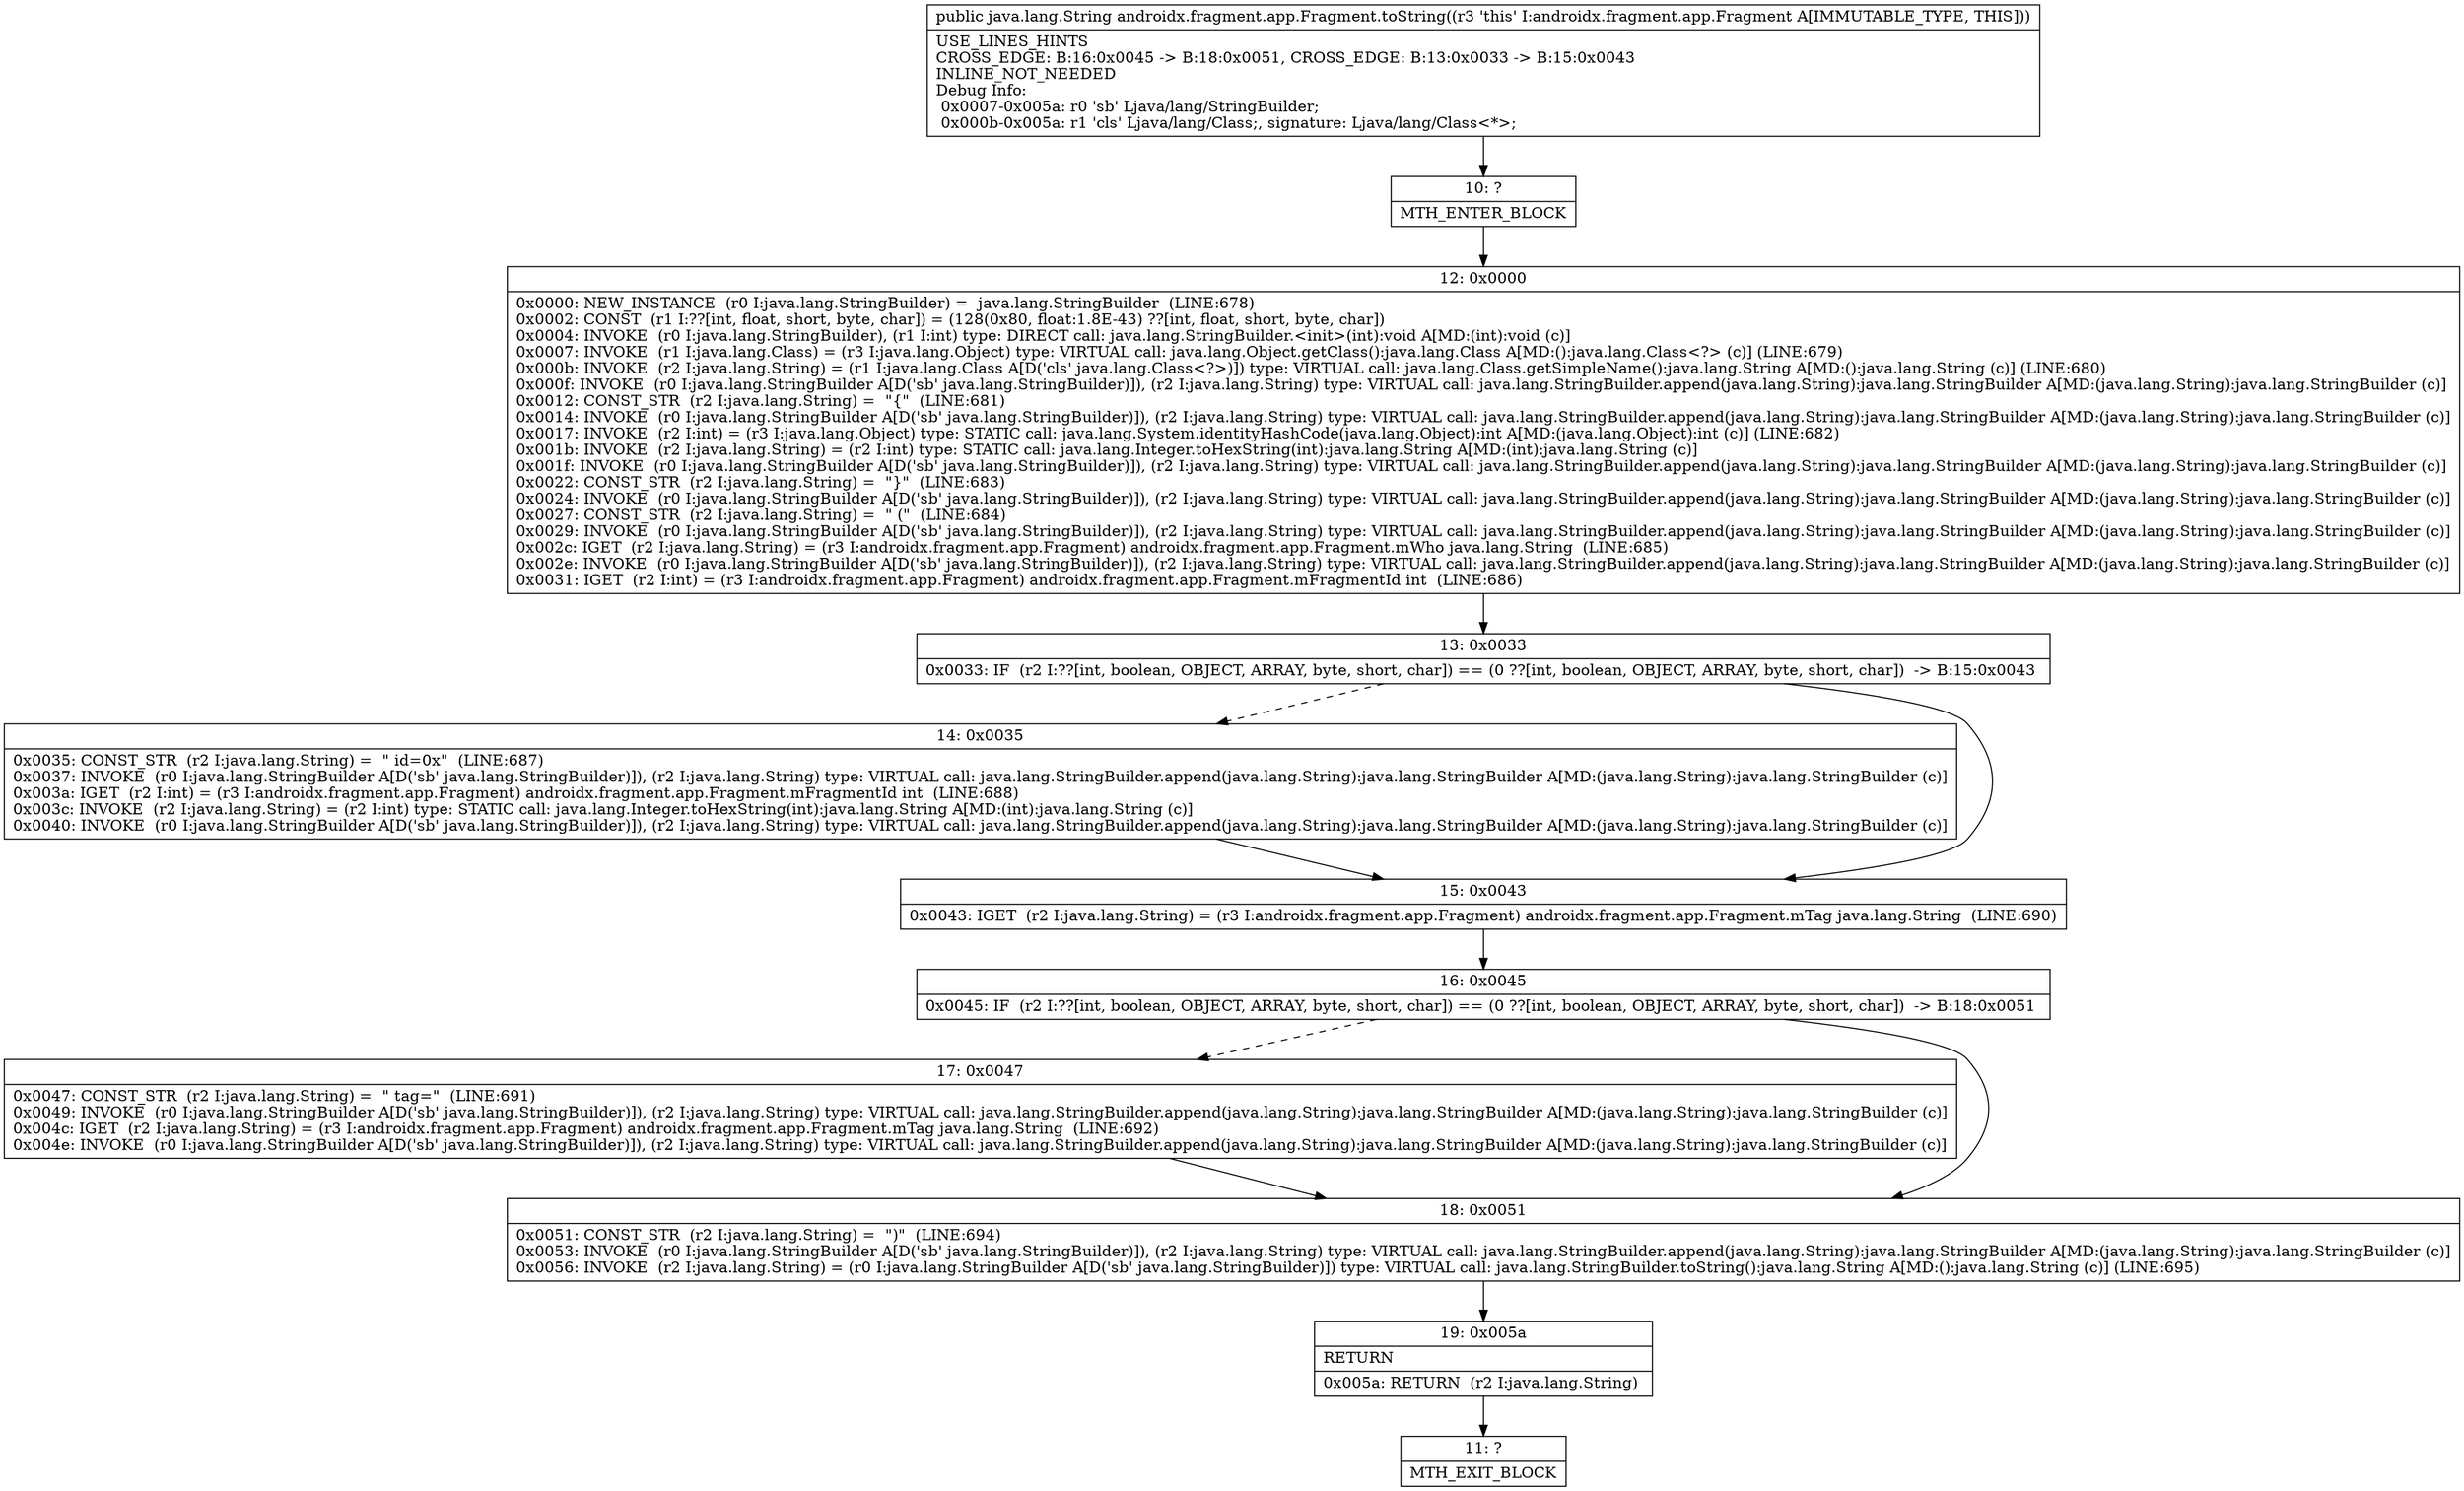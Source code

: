 digraph "CFG forandroidx.fragment.app.Fragment.toString()Ljava\/lang\/String;" {
Node_10 [shape=record,label="{10\:\ ?|MTH_ENTER_BLOCK\l}"];
Node_12 [shape=record,label="{12\:\ 0x0000|0x0000: NEW_INSTANCE  (r0 I:java.lang.StringBuilder) =  java.lang.StringBuilder  (LINE:678)\l0x0002: CONST  (r1 I:??[int, float, short, byte, char]) = (128(0x80, float:1.8E\-43) ??[int, float, short, byte, char]) \l0x0004: INVOKE  (r0 I:java.lang.StringBuilder), (r1 I:int) type: DIRECT call: java.lang.StringBuilder.\<init\>(int):void A[MD:(int):void (c)]\l0x0007: INVOKE  (r1 I:java.lang.Class) = (r3 I:java.lang.Object) type: VIRTUAL call: java.lang.Object.getClass():java.lang.Class A[MD:():java.lang.Class\<?\> (c)] (LINE:679)\l0x000b: INVOKE  (r2 I:java.lang.String) = (r1 I:java.lang.Class A[D('cls' java.lang.Class\<?\>)]) type: VIRTUAL call: java.lang.Class.getSimpleName():java.lang.String A[MD:():java.lang.String (c)] (LINE:680)\l0x000f: INVOKE  (r0 I:java.lang.StringBuilder A[D('sb' java.lang.StringBuilder)]), (r2 I:java.lang.String) type: VIRTUAL call: java.lang.StringBuilder.append(java.lang.String):java.lang.StringBuilder A[MD:(java.lang.String):java.lang.StringBuilder (c)]\l0x0012: CONST_STR  (r2 I:java.lang.String) =  \"\{\"  (LINE:681)\l0x0014: INVOKE  (r0 I:java.lang.StringBuilder A[D('sb' java.lang.StringBuilder)]), (r2 I:java.lang.String) type: VIRTUAL call: java.lang.StringBuilder.append(java.lang.String):java.lang.StringBuilder A[MD:(java.lang.String):java.lang.StringBuilder (c)]\l0x0017: INVOKE  (r2 I:int) = (r3 I:java.lang.Object) type: STATIC call: java.lang.System.identityHashCode(java.lang.Object):int A[MD:(java.lang.Object):int (c)] (LINE:682)\l0x001b: INVOKE  (r2 I:java.lang.String) = (r2 I:int) type: STATIC call: java.lang.Integer.toHexString(int):java.lang.String A[MD:(int):java.lang.String (c)]\l0x001f: INVOKE  (r0 I:java.lang.StringBuilder A[D('sb' java.lang.StringBuilder)]), (r2 I:java.lang.String) type: VIRTUAL call: java.lang.StringBuilder.append(java.lang.String):java.lang.StringBuilder A[MD:(java.lang.String):java.lang.StringBuilder (c)]\l0x0022: CONST_STR  (r2 I:java.lang.String) =  \"\}\"  (LINE:683)\l0x0024: INVOKE  (r0 I:java.lang.StringBuilder A[D('sb' java.lang.StringBuilder)]), (r2 I:java.lang.String) type: VIRTUAL call: java.lang.StringBuilder.append(java.lang.String):java.lang.StringBuilder A[MD:(java.lang.String):java.lang.StringBuilder (c)]\l0x0027: CONST_STR  (r2 I:java.lang.String) =  \" (\"  (LINE:684)\l0x0029: INVOKE  (r0 I:java.lang.StringBuilder A[D('sb' java.lang.StringBuilder)]), (r2 I:java.lang.String) type: VIRTUAL call: java.lang.StringBuilder.append(java.lang.String):java.lang.StringBuilder A[MD:(java.lang.String):java.lang.StringBuilder (c)]\l0x002c: IGET  (r2 I:java.lang.String) = (r3 I:androidx.fragment.app.Fragment) androidx.fragment.app.Fragment.mWho java.lang.String  (LINE:685)\l0x002e: INVOKE  (r0 I:java.lang.StringBuilder A[D('sb' java.lang.StringBuilder)]), (r2 I:java.lang.String) type: VIRTUAL call: java.lang.StringBuilder.append(java.lang.String):java.lang.StringBuilder A[MD:(java.lang.String):java.lang.StringBuilder (c)]\l0x0031: IGET  (r2 I:int) = (r3 I:androidx.fragment.app.Fragment) androidx.fragment.app.Fragment.mFragmentId int  (LINE:686)\l}"];
Node_13 [shape=record,label="{13\:\ 0x0033|0x0033: IF  (r2 I:??[int, boolean, OBJECT, ARRAY, byte, short, char]) == (0 ??[int, boolean, OBJECT, ARRAY, byte, short, char])  \-\> B:15:0x0043 \l}"];
Node_14 [shape=record,label="{14\:\ 0x0035|0x0035: CONST_STR  (r2 I:java.lang.String) =  \" id=0x\"  (LINE:687)\l0x0037: INVOKE  (r0 I:java.lang.StringBuilder A[D('sb' java.lang.StringBuilder)]), (r2 I:java.lang.String) type: VIRTUAL call: java.lang.StringBuilder.append(java.lang.String):java.lang.StringBuilder A[MD:(java.lang.String):java.lang.StringBuilder (c)]\l0x003a: IGET  (r2 I:int) = (r3 I:androidx.fragment.app.Fragment) androidx.fragment.app.Fragment.mFragmentId int  (LINE:688)\l0x003c: INVOKE  (r2 I:java.lang.String) = (r2 I:int) type: STATIC call: java.lang.Integer.toHexString(int):java.lang.String A[MD:(int):java.lang.String (c)]\l0x0040: INVOKE  (r0 I:java.lang.StringBuilder A[D('sb' java.lang.StringBuilder)]), (r2 I:java.lang.String) type: VIRTUAL call: java.lang.StringBuilder.append(java.lang.String):java.lang.StringBuilder A[MD:(java.lang.String):java.lang.StringBuilder (c)]\l}"];
Node_15 [shape=record,label="{15\:\ 0x0043|0x0043: IGET  (r2 I:java.lang.String) = (r3 I:androidx.fragment.app.Fragment) androidx.fragment.app.Fragment.mTag java.lang.String  (LINE:690)\l}"];
Node_16 [shape=record,label="{16\:\ 0x0045|0x0045: IF  (r2 I:??[int, boolean, OBJECT, ARRAY, byte, short, char]) == (0 ??[int, boolean, OBJECT, ARRAY, byte, short, char])  \-\> B:18:0x0051 \l}"];
Node_17 [shape=record,label="{17\:\ 0x0047|0x0047: CONST_STR  (r2 I:java.lang.String) =  \" tag=\"  (LINE:691)\l0x0049: INVOKE  (r0 I:java.lang.StringBuilder A[D('sb' java.lang.StringBuilder)]), (r2 I:java.lang.String) type: VIRTUAL call: java.lang.StringBuilder.append(java.lang.String):java.lang.StringBuilder A[MD:(java.lang.String):java.lang.StringBuilder (c)]\l0x004c: IGET  (r2 I:java.lang.String) = (r3 I:androidx.fragment.app.Fragment) androidx.fragment.app.Fragment.mTag java.lang.String  (LINE:692)\l0x004e: INVOKE  (r0 I:java.lang.StringBuilder A[D('sb' java.lang.StringBuilder)]), (r2 I:java.lang.String) type: VIRTUAL call: java.lang.StringBuilder.append(java.lang.String):java.lang.StringBuilder A[MD:(java.lang.String):java.lang.StringBuilder (c)]\l}"];
Node_18 [shape=record,label="{18\:\ 0x0051|0x0051: CONST_STR  (r2 I:java.lang.String) =  \")\"  (LINE:694)\l0x0053: INVOKE  (r0 I:java.lang.StringBuilder A[D('sb' java.lang.StringBuilder)]), (r2 I:java.lang.String) type: VIRTUAL call: java.lang.StringBuilder.append(java.lang.String):java.lang.StringBuilder A[MD:(java.lang.String):java.lang.StringBuilder (c)]\l0x0056: INVOKE  (r2 I:java.lang.String) = (r0 I:java.lang.StringBuilder A[D('sb' java.lang.StringBuilder)]) type: VIRTUAL call: java.lang.StringBuilder.toString():java.lang.String A[MD:():java.lang.String (c)] (LINE:695)\l}"];
Node_19 [shape=record,label="{19\:\ 0x005a|RETURN\l|0x005a: RETURN  (r2 I:java.lang.String) \l}"];
Node_11 [shape=record,label="{11\:\ ?|MTH_EXIT_BLOCK\l}"];
MethodNode[shape=record,label="{public java.lang.String androidx.fragment.app.Fragment.toString((r3 'this' I:androidx.fragment.app.Fragment A[IMMUTABLE_TYPE, THIS]))  | USE_LINES_HINTS\lCROSS_EDGE: B:16:0x0045 \-\> B:18:0x0051, CROSS_EDGE: B:13:0x0033 \-\> B:15:0x0043\lINLINE_NOT_NEEDED\lDebug Info:\l  0x0007\-0x005a: r0 'sb' Ljava\/lang\/StringBuilder;\l  0x000b\-0x005a: r1 'cls' Ljava\/lang\/Class;, signature: Ljava\/lang\/Class\<*\>;\l}"];
MethodNode -> Node_10;Node_10 -> Node_12;
Node_12 -> Node_13;
Node_13 -> Node_14[style=dashed];
Node_13 -> Node_15;
Node_14 -> Node_15;
Node_15 -> Node_16;
Node_16 -> Node_17[style=dashed];
Node_16 -> Node_18;
Node_17 -> Node_18;
Node_18 -> Node_19;
Node_19 -> Node_11;
}

